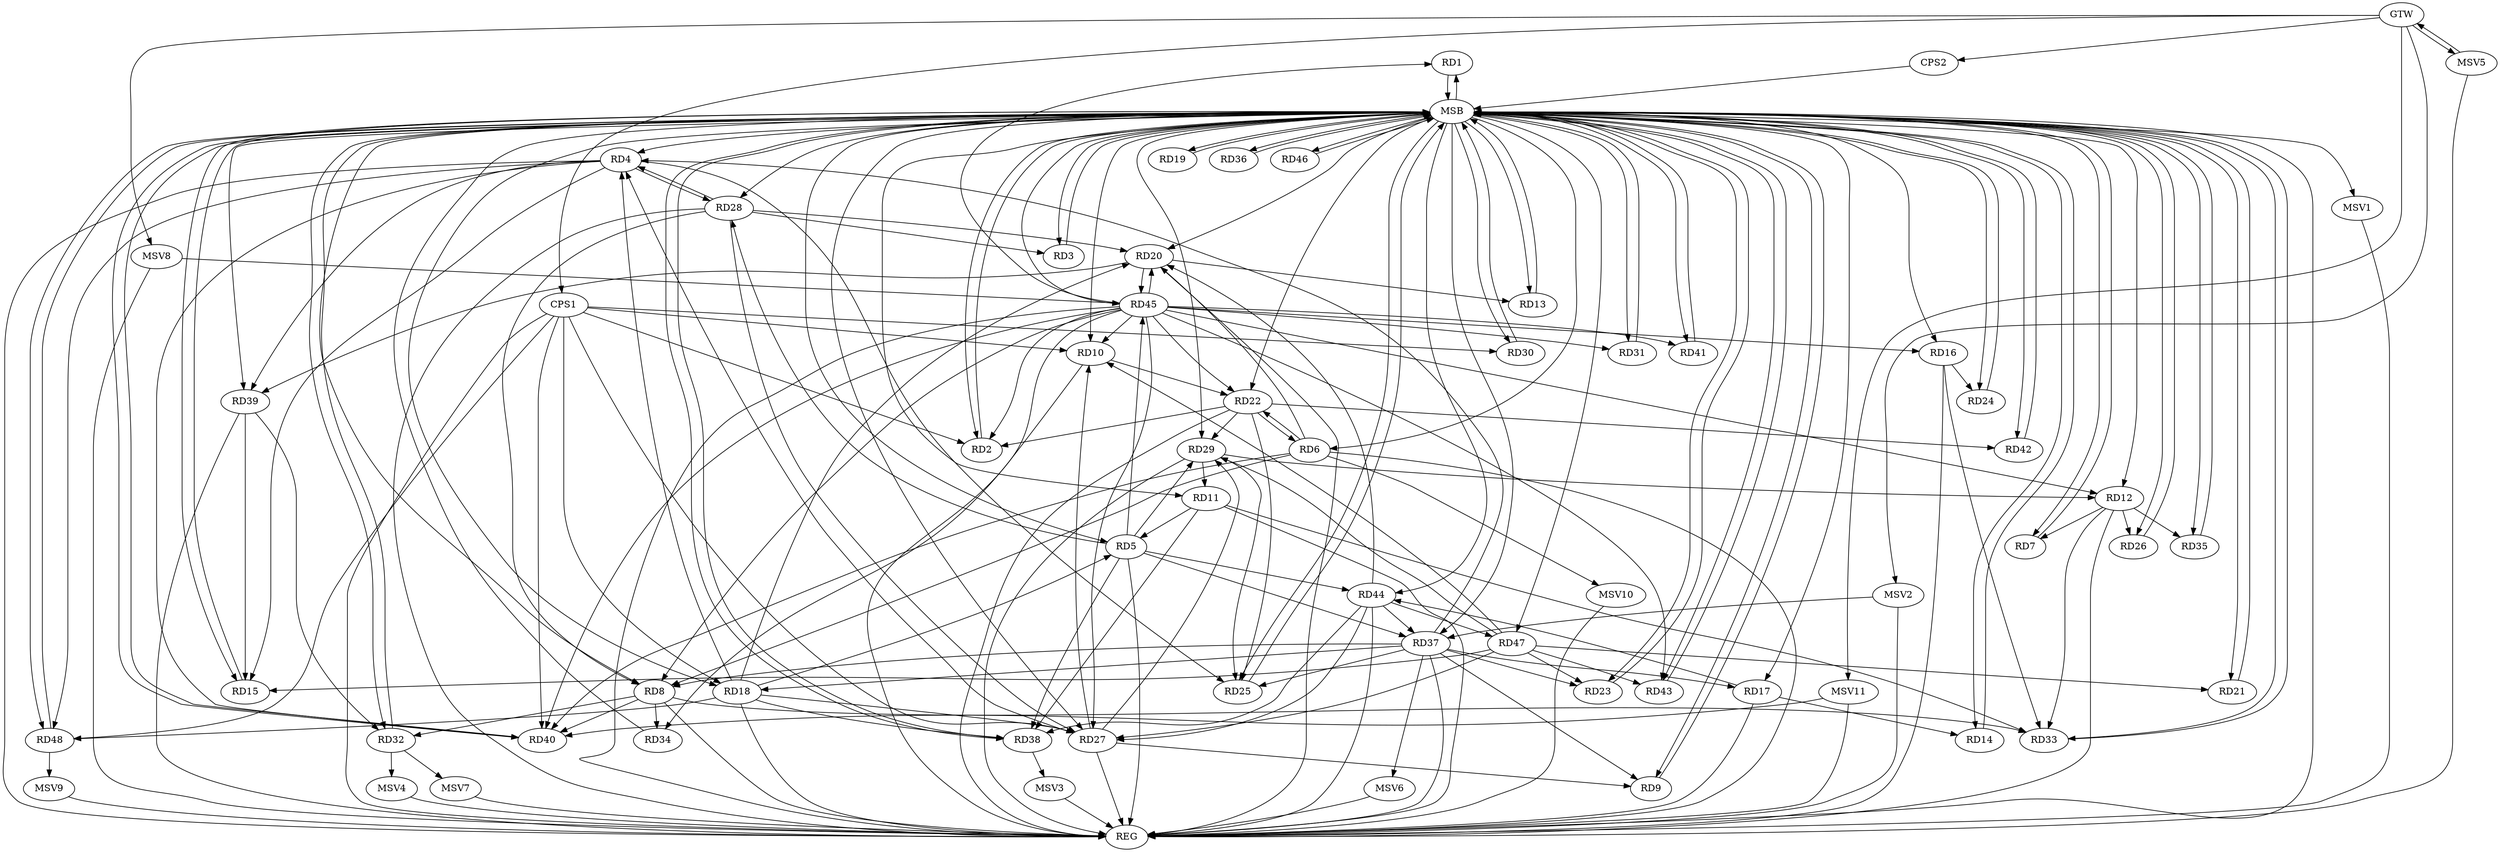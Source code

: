strict digraph G {
  RD1 [ label="RD1" ];
  RD2 [ label="RD2" ];
  RD3 [ label="RD3" ];
  RD4 [ label="RD4" ];
  RD5 [ label="RD5" ];
  RD6 [ label="RD6" ];
  RD7 [ label="RD7" ];
  RD8 [ label="RD8" ];
  RD9 [ label="RD9" ];
  RD10 [ label="RD10" ];
  RD11 [ label="RD11" ];
  RD12 [ label="RD12" ];
  RD13 [ label="RD13" ];
  RD14 [ label="RD14" ];
  RD15 [ label="RD15" ];
  RD16 [ label="RD16" ];
  RD17 [ label="RD17" ];
  RD18 [ label="RD18" ];
  RD19 [ label="RD19" ];
  RD20 [ label="RD20" ];
  RD21 [ label="RD21" ];
  RD22 [ label="RD22" ];
  RD23 [ label="RD23" ];
  RD24 [ label="RD24" ];
  RD25 [ label="RD25" ];
  RD26 [ label="RD26" ];
  RD27 [ label="RD27" ];
  RD28 [ label="RD28" ];
  RD29 [ label="RD29" ];
  RD30 [ label="RD30" ];
  RD31 [ label="RD31" ];
  RD32 [ label="RD32" ];
  RD33 [ label="RD33" ];
  RD34 [ label="RD34" ];
  RD35 [ label="RD35" ];
  RD36 [ label="RD36" ];
  RD37 [ label="RD37" ];
  RD38 [ label="RD38" ];
  RD39 [ label="RD39" ];
  RD40 [ label="RD40" ];
  RD41 [ label="RD41" ];
  RD42 [ label="RD42" ];
  RD43 [ label="RD43" ];
  RD44 [ label="RD44" ];
  RD45 [ label="RD45" ];
  RD46 [ label="RD46" ];
  RD47 [ label="RD47" ];
  RD48 [ label="RD48" ];
  CPS1 [ label="CPS1" ];
  CPS2 [ label="CPS2" ];
  GTW [ label="GTW" ];
  REG [ label="REG" ];
  MSB [ label="MSB" ];
  MSV1 [ label="MSV1" ];
  MSV2 [ label="MSV2" ];
  MSV3 [ label="MSV3" ];
  MSV4 [ label="MSV4" ];
  MSV5 [ label="MSV5" ];
  MSV6 [ label="MSV6" ];
  MSV7 [ label="MSV7" ];
  MSV8 [ label="MSV8" ];
  MSV9 [ label="MSV9" ];
  MSV10 [ label="MSV10" ];
  MSV11 [ label="MSV11" ];
  RD45 -> RD1;
  RD22 -> RD2;
  RD28 -> RD3;
  RD4 -> RD15;
  RD18 -> RD4;
  RD4 -> RD25;
  RD27 -> RD4;
  RD4 -> RD28;
  RD28 -> RD4;
  RD37 -> RD4;
  RD4 -> RD39;
  RD4 -> RD40;
  RD4 -> RD48;
  RD11 -> RD5;
  RD18 -> RD5;
  RD5 -> RD28;
  RD5 -> RD29;
  RD5 -> RD37;
  RD5 -> RD38;
  RD5 -> RD44;
  RD5 -> RD45;
  RD6 -> RD8;
  RD6 -> RD20;
  RD6 -> RD22;
  RD22 -> RD6;
  RD6 -> RD40;
  RD12 -> RD7;
  RD28 -> RD8;
  RD8 -> RD32;
  RD8 -> RD33;
  RD8 -> RD34;
  RD37 -> RD8;
  RD8 -> RD40;
  RD45 -> RD8;
  RD27 -> RD9;
  RD37 -> RD9;
  RD10 -> RD22;
  RD27 -> RD10;
  RD45 -> RD10;
  RD47 -> RD10;
  RD29 -> RD11;
  RD11 -> RD33;
  RD11 -> RD38;
  RD12 -> RD26;
  RD29 -> RD12;
  RD12 -> RD33;
  RD12 -> RD35;
  RD45 -> RD12;
  RD20 -> RD13;
  RD17 -> RD14;
  RD39 -> RD15;
  RD47 -> RD15;
  RD16 -> RD24;
  RD16 -> RD33;
  RD45 -> RD16;
  RD37 -> RD17;
  RD17 -> RD44;
  RD18 -> RD20;
  RD18 -> RD27;
  RD37 -> RD18;
  RD18 -> RD38;
  RD18 -> RD48;
  RD28 -> RD20;
  RD20 -> RD39;
  RD44 -> RD20;
  RD20 -> RD45;
  RD45 -> RD20;
  RD47 -> RD21;
  RD22 -> RD25;
  RD22 -> RD29;
  RD22 -> RD42;
  RD37 -> RD23;
  RD47 -> RD23;
  RD29 -> RD25;
  RD37 -> RD25;
  RD28 -> RD27;
  RD27 -> RD29;
  RD44 -> RD27;
  RD45 -> RD27;
  RD47 -> RD27;
  RD47 -> RD29;
  RD39 -> RD32;
  RD44 -> RD37;
  RD44 -> RD38;
  RD45 -> RD40;
  RD45 -> RD43;
  RD47 -> RD43;
  RD44 -> RD47;
  CPS1 -> RD30;
  CPS1 -> RD10;
  CPS1 -> RD40;
  CPS1 -> RD48;
  CPS1 -> RD27;
  CPS1 -> RD18;
  CPS1 -> RD2;
  GTW -> CPS1;
  GTW -> CPS2;
  RD4 -> REG;
  RD5 -> REG;
  RD6 -> REG;
  RD8 -> REG;
  RD10 -> REG;
  RD11 -> REG;
  RD12 -> REG;
  RD16 -> REG;
  RD17 -> REG;
  RD18 -> REG;
  RD20 -> REG;
  RD22 -> REG;
  RD27 -> REG;
  RD28 -> REG;
  RD29 -> REG;
  RD37 -> REG;
  RD39 -> REG;
  RD44 -> REG;
  RD45 -> REG;
  CPS1 -> REG;
  RD1 -> MSB;
  MSB -> RD2;
  MSB -> RD3;
  MSB -> RD11;
  MSB -> RD17;
  MSB -> RD21;
  MSB -> RD28;
  MSB -> RD36;
  MSB -> RD44;
  MSB -> REG;
  RD2 -> MSB;
  MSB -> RD8;
  MSB -> RD13;
  MSB -> RD15;
  MSB -> RD18;
  MSB -> RD30;
  MSB -> RD43;
  MSB -> RD46;
  RD3 -> MSB;
  MSB -> RD24;
  MSB -> RD35;
  MSB -> RD37;
  RD7 -> MSB;
  MSB -> RD10;
  MSB -> RD29;
  RD9 -> MSB;
  MSB -> RD41;
  MSB -> RD45;
  MSB -> RD47;
  RD13 -> MSB;
  MSB -> RD5;
  MSB -> RD32;
  RD14 -> MSB;
  MSB -> RD4;
  MSB -> RD9;
  MSB -> RD19;
  MSB -> RD25;
  MSB -> RD26;
  MSB -> RD31;
  RD15 -> MSB;
  MSB -> RD20;
  MSB -> RD27;
  RD19 -> MSB;
  MSB -> RD1;
  MSB -> RD12;
  MSB -> RD16;
  RD21 -> MSB;
  MSB -> RD7;
  RD23 -> MSB;
  MSB -> RD38;
  RD24 -> MSB;
  MSB -> RD42;
  MSB -> RD48;
  RD25 -> MSB;
  MSB -> RD39;
  RD26 -> MSB;
  MSB -> RD6;
  MSB -> RD40;
  RD30 -> MSB;
  MSB -> RD23;
  MSB -> RD33;
  RD31 -> MSB;
  RD32 -> MSB;
  RD33 -> MSB;
  RD34 -> MSB;
  MSB -> RD22;
  RD35 -> MSB;
  RD36 -> MSB;
  RD38 -> MSB;
  RD40 -> MSB;
  MSB -> RD14;
  RD41 -> MSB;
  RD42 -> MSB;
  RD43 -> MSB;
  RD46 -> MSB;
  RD48 -> MSB;
  CPS2 -> MSB;
  RD45 -> RD22;
  RD45 -> RD41;
  RD45 -> RD2;
  RD45 -> RD34;
  RD45 -> RD31;
  MSB -> MSV1;
  MSV1 -> REG;
  MSV2 -> RD37;
  GTW -> MSV2;
  MSV2 -> REG;
  RD38 -> MSV3;
  MSV3 -> REG;
  RD32 -> MSV4;
  MSV4 -> REG;
  MSV5 -> GTW;
  GTW -> MSV5;
  MSV5 -> REG;
  RD37 -> MSV6;
  MSV6 -> REG;
  RD32 -> MSV7;
  MSV7 -> REG;
  MSV8 -> RD45;
  GTW -> MSV8;
  MSV8 -> REG;
  RD48 -> MSV9;
  MSV9 -> REG;
  RD6 -> MSV10;
  MSV10 -> REG;
  MSV11 -> RD40;
  GTW -> MSV11;
  MSV11 -> REG;
}
